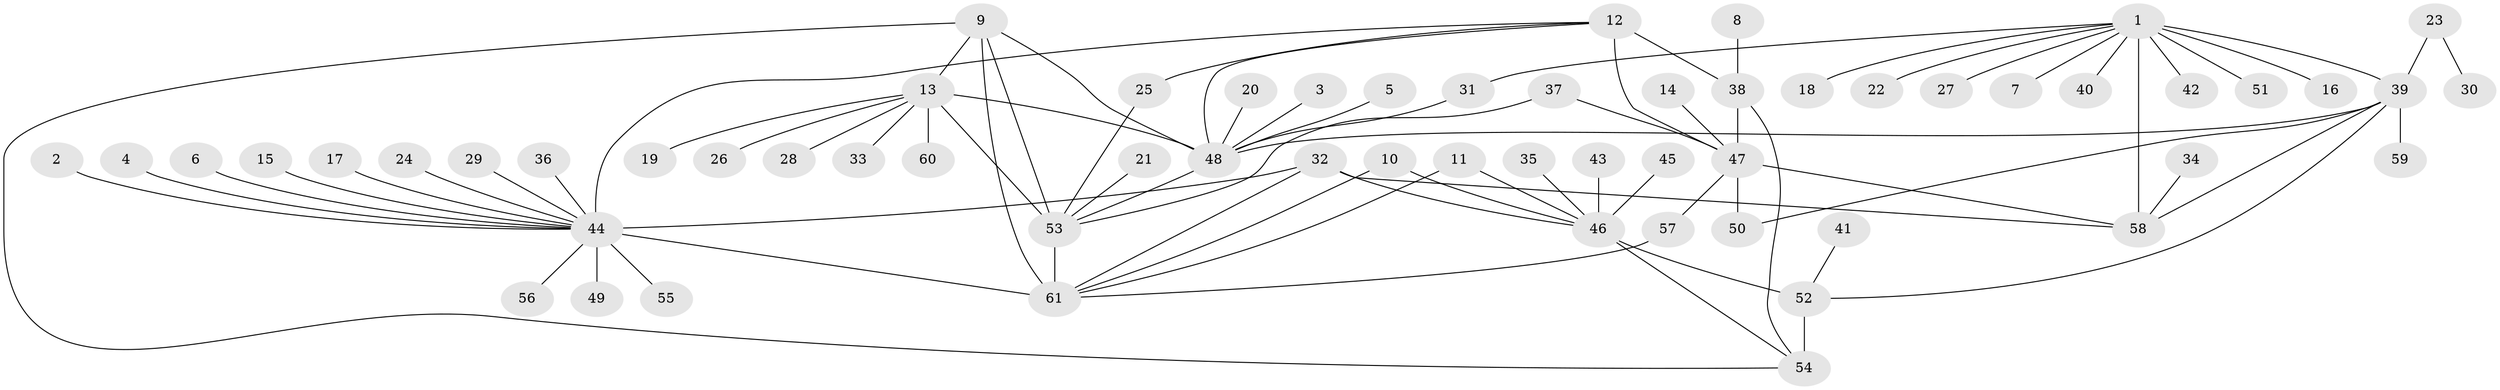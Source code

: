 // original degree distribution, {6: 0.02459016393442623, 10: 0.03278688524590164, 8: 0.03278688524590164, 5: 0.02459016393442623, 7: 0.05737704918032787, 13: 0.00819672131147541, 14: 0.00819672131147541, 9: 0.04918032786885246, 12: 0.01639344262295082, 3: 0.02459016393442623, 1: 0.6229508196721312, 2: 0.08196721311475409, 4: 0.01639344262295082}
// Generated by graph-tools (version 1.1) at 2025/02/03/09/25 03:02:46]
// undirected, 61 vertices, 81 edges
graph export_dot {
graph [start="1"]
  node [color=gray90,style=filled];
  1;
  2;
  3;
  4;
  5;
  6;
  7;
  8;
  9;
  10;
  11;
  12;
  13;
  14;
  15;
  16;
  17;
  18;
  19;
  20;
  21;
  22;
  23;
  24;
  25;
  26;
  27;
  28;
  29;
  30;
  31;
  32;
  33;
  34;
  35;
  36;
  37;
  38;
  39;
  40;
  41;
  42;
  43;
  44;
  45;
  46;
  47;
  48;
  49;
  50;
  51;
  52;
  53;
  54;
  55;
  56;
  57;
  58;
  59;
  60;
  61;
  1 -- 7 [weight=1.0];
  1 -- 16 [weight=1.0];
  1 -- 18 [weight=1.0];
  1 -- 22 [weight=1.0];
  1 -- 27 [weight=1.0];
  1 -- 31 [weight=1.0];
  1 -- 39 [weight=4.0];
  1 -- 40 [weight=1.0];
  1 -- 42 [weight=1.0];
  1 -- 51 [weight=1.0];
  1 -- 58 [weight=4.0];
  2 -- 44 [weight=1.0];
  3 -- 48 [weight=1.0];
  4 -- 44 [weight=1.0];
  5 -- 48 [weight=1.0];
  6 -- 44 [weight=1.0];
  8 -- 38 [weight=1.0];
  9 -- 13 [weight=2.0];
  9 -- 48 [weight=1.0];
  9 -- 53 [weight=2.0];
  9 -- 54 [weight=1.0];
  9 -- 61 [weight=1.0];
  10 -- 46 [weight=1.0];
  10 -- 61 [weight=1.0];
  11 -- 46 [weight=1.0];
  11 -- 61 [weight=1.0];
  12 -- 25 [weight=1.0];
  12 -- 38 [weight=2.0];
  12 -- 44 [weight=1.0];
  12 -- 47 [weight=6.0];
  12 -- 48 [weight=1.0];
  13 -- 19 [weight=1.0];
  13 -- 26 [weight=1.0];
  13 -- 28 [weight=1.0];
  13 -- 33 [weight=1.0];
  13 -- 48 [weight=2.0];
  13 -- 53 [weight=4.0];
  13 -- 60 [weight=1.0];
  14 -- 47 [weight=1.0];
  15 -- 44 [weight=1.0];
  17 -- 44 [weight=1.0];
  20 -- 48 [weight=1.0];
  21 -- 53 [weight=1.0];
  23 -- 30 [weight=1.0];
  23 -- 39 [weight=1.0];
  24 -- 44 [weight=1.0];
  25 -- 53 [weight=1.0];
  29 -- 44 [weight=1.0];
  31 -- 48 [weight=1.0];
  32 -- 44 [weight=4.0];
  32 -- 46 [weight=1.0];
  32 -- 58 [weight=1.0];
  32 -- 61 [weight=1.0];
  34 -- 58 [weight=1.0];
  35 -- 46 [weight=1.0];
  36 -- 44 [weight=1.0];
  37 -- 47 [weight=1.0];
  37 -- 53 [weight=1.0];
  38 -- 47 [weight=3.0];
  38 -- 54 [weight=1.0];
  39 -- 48 [weight=1.0];
  39 -- 50 [weight=1.0];
  39 -- 52 [weight=1.0];
  39 -- 58 [weight=1.0];
  39 -- 59 [weight=1.0];
  41 -- 52 [weight=1.0];
  43 -- 46 [weight=1.0];
  44 -- 49 [weight=1.0];
  44 -- 55 [weight=1.0];
  44 -- 56 [weight=1.0];
  44 -- 61 [weight=4.0];
  45 -- 46 [weight=1.0];
  46 -- 52 [weight=2.0];
  46 -- 54 [weight=3.0];
  47 -- 50 [weight=1.0];
  47 -- 57 [weight=1.0];
  47 -- 58 [weight=1.0];
  48 -- 53 [weight=2.0];
  52 -- 54 [weight=6.0];
  53 -- 61 [weight=1.0];
  57 -- 61 [weight=2.0];
}
